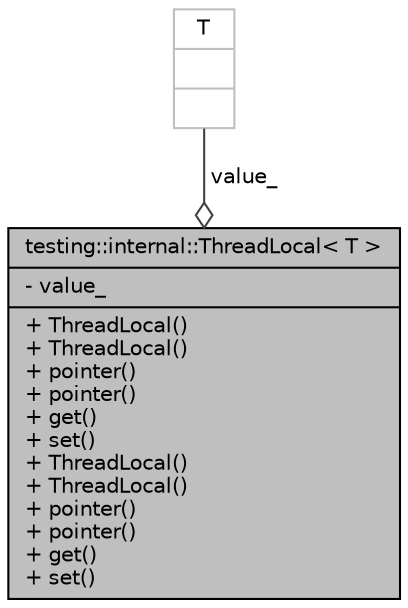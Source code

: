 digraph G
{
  edge [fontname="Helvetica",fontsize="10",labelfontname="Helvetica",labelfontsize="10"];
  node [fontname="Helvetica",fontsize="10",shape=record];
  Node1 [label="{testing::internal::ThreadLocal\< T \>\n|- value_\l|+ ThreadLocal()\l+ ThreadLocal()\l+ pointer()\l+ pointer()\l+ get()\l+ set()\l+ ThreadLocal()\l+ ThreadLocal()\l+ pointer()\l+ pointer()\l+ get()\l+ set()\l}",height=0.2,width=0.4,color="black", fillcolor="grey75", style="filled" fontcolor="black"];
  Node2 -> Node1 [color="grey25",fontsize="10",style="solid",label=" value_" ,arrowhead="odiamond",fontname="Helvetica"];
  Node2 [label="{T\n||}",height=0.2,width=0.4,color="grey75", fillcolor="white", style="filled"];
}
